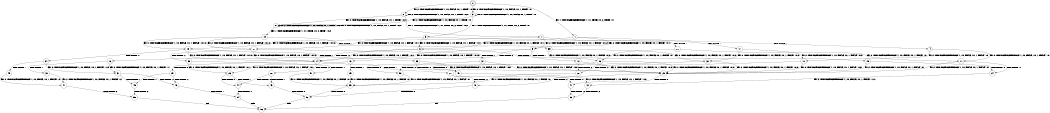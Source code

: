 digraph BCG {
size = "7, 10.5";
center = TRUE;
node [shape = circle];
0 [peripheries = 2];
0 -> 1 [label = "EX !1 !ATOMIC_EXCH_BRANCH (1, +1, TRUE, +0, 2, TRUE) !:0:"];
0 -> 2 [label = "EX !2 !ATOMIC_EXCH_BRANCH (1, +0, FALSE, +0, 1, TRUE) !:0:"];
0 -> 3 [label = "EX !0 !ATOMIC_EXCH_BRANCH (1, +0, FALSE, +0, 1, TRUE) !:0:"];
1 -> 4 [label = "TERMINATE !1"];
1 -> 5 [label = "EX !2 !ATOMIC_EXCH_BRANCH (1, +0, FALSE, +0, 1, FALSE) !:0:1:"];
1 -> 6 [label = "EX !0 !ATOMIC_EXCH_BRANCH (1, +0, FALSE, +0, 1, FALSE) !:0:1:"];
2 -> 7 [label = "EX !1 !ATOMIC_EXCH_BRANCH (1, +1, TRUE, +0, 2, TRUE) !:0:2:"];
2 -> 8 [label = "EX !0 !ATOMIC_EXCH_BRANCH (1, +0, FALSE, +0, 1, TRUE) !:0:2:"];
2 -> 2 [label = "EX !2 !ATOMIC_EXCH_BRANCH (1, +0, FALSE, +0, 1, TRUE) !:0:2:"];
3 -> 9 [label = "EX !1 !ATOMIC_EXCH_BRANCH (1, +1, TRUE, +0, 2, TRUE) !:0:"];
3 -> 8 [label = "EX !2 !ATOMIC_EXCH_BRANCH (1, +0, FALSE, +0, 1, TRUE) !:0:"];
3 -> 3 [label = "EX !0 !ATOMIC_EXCH_BRANCH (1, +0, FALSE, +0, 1, TRUE) !:0:"];
4 -> 10 [label = "EX !2 !ATOMIC_EXCH_BRANCH (1, +0, FALSE, +0, 1, FALSE) !:0:"];
4 -> 11 [label = "EX !0 !ATOMIC_EXCH_BRANCH (1, +0, FALSE, +0, 1, FALSE) !:0:"];
5 -> 12 [label = "TERMINATE !1"];
5 -> 13 [label = "TERMINATE !2"];
5 -> 14 [label = "EX !0 !ATOMIC_EXCH_BRANCH (1, +0, FALSE, +0, 1, FALSE) !:0:1:2:"];
6 -> 15 [label = "TERMINATE !1"];
6 -> 16 [label = "TERMINATE !0"];
6 -> 14 [label = "EX !2 !ATOMIC_EXCH_BRANCH (1, +0, FALSE, +0, 1, FALSE) !:0:1:"];
7 -> 17 [label = "TERMINATE !1"];
7 -> 18 [label = "EX !0 !ATOMIC_EXCH_BRANCH (1, +0, FALSE, +0, 1, FALSE) !:0:1:2:"];
7 -> 5 [label = "EX !2 !ATOMIC_EXCH_BRANCH (1, +0, FALSE, +0, 1, FALSE) !:0:1:2:"];
8 -> 19 [label = "EX !1 !ATOMIC_EXCH_BRANCH (1, +1, TRUE, +0, 2, TRUE) !:0:2:"];
8 -> 8 [label = "EX !2 !ATOMIC_EXCH_BRANCH (1, +0, FALSE, +0, 1, TRUE) !:0:2:"];
8 -> 8 [label = "EX !0 !ATOMIC_EXCH_BRANCH (1, +0, FALSE, +0, 1, TRUE) !:0:2:"];
9 -> 20 [label = "TERMINATE !1"];
9 -> 21 [label = "EX !2 !ATOMIC_EXCH_BRANCH (1, +0, FALSE, +0, 1, FALSE) !:0:1:"];
9 -> 6 [label = "EX !0 !ATOMIC_EXCH_BRANCH (1, +0, FALSE, +0, 1, FALSE) !:0:1:"];
10 -> 22 [label = "TERMINATE !2"];
10 -> 23 [label = "EX !0 !ATOMIC_EXCH_BRANCH (1, +0, FALSE, +0, 1, FALSE) !:0:2:"];
11 -> 24 [label = "TERMINATE !0"];
11 -> 23 [label = "EX !2 !ATOMIC_EXCH_BRANCH (1, +0, FALSE, +0, 1, FALSE) !:0:"];
12 -> 22 [label = "TERMINATE !2"];
12 -> 23 [label = "EX !0 !ATOMIC_EXCH_BRANCH (1, +0, FALSE, +0, 1, FALSE) !:0:2:"];
13 -> 25 [label = "TERMINATE !1"];
13 -> 26 [label = "EX !0 !ATOMIC_EXCH_BRANCH (1, +0, FALSE, +0, 1, FALSE) !:0:1:"];
14 -> 27 [label = "TERMINATE !1"];
14 -> 28 [label = "TERMINATE !2"];
14 -> 29 [label = "TERMINATE !0"];
15 -> 24 [label = "TERMINATE !0"];
15 -> 23 [label = "EX !2 !ATOMIC_EXCH_BRANCH (1, +0, FALSE, +0, 1, FALSE) !:0:"];
16 -> 30 [label = "TERMINATE !1"];
16 -> 31 [label = "EX !2 !ATOMIC_EXCH_BRANCH (1, +0, FALSE, +0, 1, FALSE) !:1:"];
17 -> 32 [label = "EX !0 !ATOMIC_EXCH_BRANCH (1, +0, FALSE, +0, 1, FALSE) !:0:2:"];
17 -> 10 [label = "EX !2 !ATOMIC_EXCH_BRANCH (1, +0, FALSE, +0, 1, FALSE) !:0:2:"];
18 -> 33 [label = "TERMINATE !1"];
18 -> 34 [label = "TERMINATE !0"];
18 -> 14 [label = "EX !2 !ATOMIC_EXCH_BRANCH (1, +0, FALSE, +0, 1, FALSE) !:0:1:2:"];
19 -> 35 [label = "TERMINATE !1"];
19 -> 21 [label = "EX !2 !ATOMIC_EXCH_BRANCH (1, +0, FALSE, +0, 1, FALSE) !:0:1:2:"];
19 -> 18 [label = "EX !0 !ATOMIC_EXCH_BRANCH (1, +0, FALSE, +0, 1, FALSE) !:0:1:2:"];
20 -> 36 [label = "EX !2 !ATOMIC_EXCH_BRANCH (1, +0, FALSE, +0, 1, FALSE) !:0:"];
20 -> 11 [label = "EX !0 !ATOMIC_EXCH_BRANCH (1, +0, FALSE, +0, 1, FALSE) !:0:"];
21 -> 37 [label = "TERMINATE !1"];
21 -> 38 [label = "TERMINATE !2"];
21 -> 14 [label = "EX !0 !ATOMIC_EXCH_BRANCH (1, +0, FALSE, +0, 1, FALSE) !:0:1:2:"];
22 -> 39 [label = "EX !0 !ATOMIC_EXCH_BRANCH (1, +0, FALSE, +0, 1, FALSE) !:0:"];
23 -> 40 [label = "TERMINATE !2"];
23 -> 41 [label = "TERMINATE !0"];
24 -> 42 [label = "EX !2 !ATOMIC_EXCH_BRANCH (1, +0, FALSE, +0, 1, FALSE) !:1:2:"];
25 -> 39 [label = "EX !0 !ATOMIC_EXCH_BRANCH (1, +0, FALSE, +0, 1, FALSE) !:0:"];
26 -> 43 [label = "TERMINATE !1"];
26 -> 44 [label = "TERMINATE !0"];
27 -> 40 [label = "TERMINATE !2"];
27 -> 41 [label = "TERMINATE !0"];
28 -> 43 [label = "TERMINATE !1"];
28 -> 44 [label = "TERMINATE !0"];
29 -> 45 [label = "TERMINATE !1"];
29 -> 46 [label = "TERMINATE !2"];
30 -> 47 [label = "EX !2 !ATOMIC_EXCH_BRANCH (1, +0, FALSE, +0, 1, FALSE) !:2:"];
31 -> 45 [label = "TERMINATE !1"];
31 -> 46 [label = "TERMINATE !2"];
32 -> 48 [label = "TERMINATE !0"];
32 -> 23 [label = "EX !2 !ATOMIC_EXCH_BRANCH (1, +0, FALSE, +0, 1, FALSE) !:0:2:"];
33 -> 48 [label = "TERMINATE !0"];
33 -> 23 [label = "EX !2 !ATOMIC_EXCH_BRANCH (1, +0, FALSE, +0, 1, FALSE) !:0:2:"];
34 -> 49 [label = "TERMINATE !1"];
34 -> 31 [label = "EX !2 !ATOMIC_EXCH_BRANCH (1, +0, FALSE, +0, 1, FALSE) !:1:2:"];
35 -> 36 [label = "EX !2 !ATOMIC_EXCH_BRANCH (1, +0, FALSE, +0, 1, FALSE) !:0:2:"];
35 -> 32 [label = "EX !0 !ATOMIC_EXCH_BRANCH (1, +0, FALSE, +0, 1, FALSE) !:0:2:"];
36 -> 50 [label = "TERMINATE !2"];
36 -> 23 [label = "EX !0 !ATOMIC_EXCH_BRANCH (1, +0, FALSE, +0, 1, FALSE) !:0:2:"];
37 -> 50 [label = "TERMINATE !2"];
37 -> 23 [label = "EX !0 !ATOMIC_EXCH_BRANCH (1, +0, FALSE, +0, 1, FALSE) !:0:2:"];
38 -> 51 [label = "TERMINATE !1"];
38 -> 26 [label = "EX !0 !ATOMIC_EXCH_BRANCH (1, +0, FALSE, +0, 1, FALSE) !:0:1:"];
39 -> 52 [label = "TERMINATE !0"];
40 -> 52 [label = "TERMINATE !0"];
41 -> 53 [label = "TERMINATE !2"];
42 -> 53 [label = "TERMINATE !2"];
43 -> 52 [label = "TERMINATE !0"];
44 -> 54 [label = "TERMINATE !1"];
45 -> 55 [label = "TERMINATE !2"];
46 -> 54 [label = "TERMINATE !1"];
47 -> 55 [label = "TERMINATE !2"];
48 -> 42 [label = "EX !2 !ATOMIC_EXCH_BRANCH (1, +0, FALSE, +0, 1, FALSE) !:1:2:"];
49 -> 47 [label = "EX !2 !ATOMIC_EXCH_BRANCH (1, +0, FALSE, +0, 1, FALSE) !:2:"];
50 -> 39 [label = "EX !0 !ATOMIC_EXCH_BRANCH (1, +0, FALSE, +0, 1, FALSE) !:0:"];
51 -> 39 [label = "EX !0 !ATOMIC_EXCH_BRANCH (1, +0, FALSE, +0, 1, FALSE) !:0:"];
52 -> 56 [label = "exit"];
53 -> 56 [label = "exit"];
54 -> 56 [label = "exit"];
55 -> 56 [label = "exit"];
}
